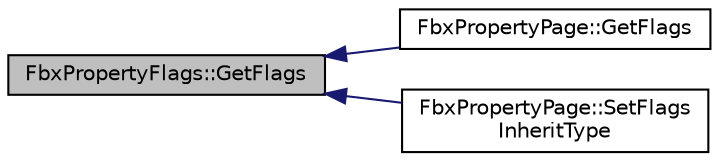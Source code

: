 digraph "FbxPropertyFlags::GetFlags"
{
  edge [fontname="Helvetica",fontsize="10",labelfontname="Helvetica",labelfontsize="10"];
  node [fontname="Helvetica",fontsize="10",shape=record];
  rankdir="LR";
  Node10 [label="FbxPropertyFlags::GetFlags",height=0.2,width=0.4,color="black", fillcolor="grey75", style="filled", fontcolor="black"];
  Node10 -> Node11 [dir="back",color="midnightblue",fontsize="10",style="solid",fontname="Helvetica"];
  Node11 [label="FbxPropertyPage::GetFlags",height=0.2,width=0.4,color="black", fillcolor="white", style="filled",URL="$class_fbx_property_page.html#aaaf7456d5142cf2cc2efb53e4fb1b6d0"];
  Node10 -> Node12 [dir="back",color="midnightblue",fontsize="10",style="solid",fontname="Helvetica"];
  Node12 [label="FbxPropertyPage::SetFlags\lInheritType",height=0.2,width=0.4,color="black", fillcolor="white", style="filled",URL="$class_fbx_property_page.html#a34e74fbbf03330b4eab318261520f2bc"];
}
